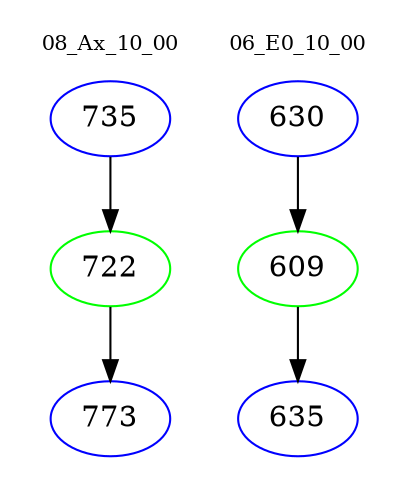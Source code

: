digraph{
subgraph cluster_0 {
color = white
label = "08_Ax_10_00";
fontsize=10;
T0_735 [label="735", color="blue"]
T0_735 -> T0_722 [color="black"]
T0_722 [label="722", color="green"]
T0_722 -> T0_773 [color="black"]
T0_773 [label="773", color="blue"]
}
subgraph cluster_1 {
color = white
label = "06_E0_10_00";
fontsize=10;
T1_630 [label="630", color="blue"]
T1_630 -> T1_609 [color="black"]
T1_609 [label="609", color="green"]
T1_609 -> T1_635 [color="black"]
T1_635 [label="635", color="blue"]
}
}
